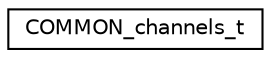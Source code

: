 digraph "Graphical Class Hierarchy"
{
 // LATEX_PDF_SIZE
  edge [fontname="Helvetica",fontsize="10",labelfontname="Helvetica",labelfontsize="10"];
  node [fontname="Helvetica",fontsize="10",shape=record];
  rankdir="LR";
  Node0 [label="COMMON_channels_t",height=0.2,width=0.4,color="black", fillcolor="white", style="filled",URL="$structCOMMON__channels__t.html",tooltip="eNB common channels"];
}
